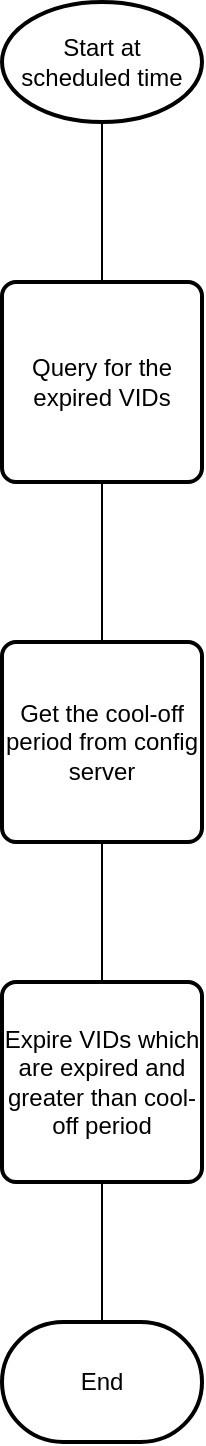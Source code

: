 <mxfile version="12.1.0" type="device" pages="1"><diagram id="dJwFx3_k7X9YvHWHNf8C" name="Page-1"><mxGraphModel dx="768" dy="483" grid="1" gridSize="10" guides="1" tooltips="1" connect="1" arrows="1" fold="1" page="1" pageScale="1" pageWidth="850" pageHeight="1100" math="0" shadow="0"><root><mxCell id="0"/><mxCell id="1" parent="0"/><mxCell id="5E5a84s2dMgMMcuLmJw7-17" style="edgeStyle=orthogonalEdgeStyle;rounded=0;orthogonalLoop=1;jettySize=auto;html=1;entryX=0.5;entryY=0;entryDx=0;entryDy=0;endArrow=none;endFill=0;" parent="1" source="5E5a84s2dMgMMcuLmJw7-1" target="5E5a84s2dMgMMcuLmJw7-2" edge="1"><mxGeometry relative="1" as="geometry"/></mxCell><mxCell id="5E5a84s2dMgMMcuLmJw7-1" value="Start at &lt;br&gt;scheduled time" style="strokeWidth=2;html=1;shape=mxgraph.flowchart.start_1;whiteSpace=wrap;" parent="1" vertex="1"><mxGeometry x="330" y="120" width="100" height="60" as="geometry"/></mxCell><mxCell id="I2InX91VoUgapKWPamgv-7" style="edgeStyle=orthogonalEdgeStyle;rounded=0;orthogonalLoop=1;jettySize=auto;html=1;entryX=0.5;entryY=0;entryDx=0;entryDy=0;endArrow=none;endFill=0;" edge="1" parent="1" source="5E5a84s2dMgMMcuLmJw7-2" target="I2InX91VoUgapKWPamgv-1"><mxGeometry relative="1" as="geometry"/></mxCell><mxCell id="5E5a84s2dMgMMcuLmJw7-2" value="Query for the expired VIDs" style="rounded=1;whiteSpace=wrap;html=1;absoluteArcSize=1;arcSize=14;strokeWidth=2;" parent="1" vertex="1"><mxGeometry x="330" y="260" width="100" height="100" as="geometry"/></mxCell><mxCell id="I2InX91VoUgapKWPamgv-8" style="edgeStyle=orthogonalEdgeStyle;rounded=0;orthogonalLoop=1;jettySize=auto;html=1;entryX=0.5;entryY=0;entryDx=0;entryDy=0;endArrow=none;endFill=0;" edge="1" parent="1" source="I2InX91VoUgapKWPamgv-1" target="I2InX91VoUgapKWPamgv-5"><mxGeometry relative="1" as="geometry"/></mxCell><mxCell id="I2InX91VoUgapKWPamgv-1" value="Get the cool-off period from config server" style="rounded=1;whiteSpace=wrap;html=1;absoluteArcSize=1;arcSize=14;strokeWidth=2;" vertex="1" parent="1"><mxGeometry x="330" y="440" width="100" height="100" as="geometry"/></mxCell><mxCell id="I2InX91VoUgapKWPamgv-10" style="edgeStyle=orthogonalEdgeStyle;rounded=0;orthogonalLoop=1;jettySize=auto;html=1;entryX=0.5;entryY=0;entryDx=0;entryDy=0;entryPerimeter=0;endArrow=none;endFill=0;" edge="1" parent="1" source="I2InX91VoUgapKWPamgv-5" target="I2InX91VoUgapKWPamgv-9"><mxGeometry relative="1" as="geometry"/></mxCell><mxCell id="I2InX91VoUgapKWPamgv-5" value="Expire VIDs which are expired and greater than cool-off period" style="rounded=1;whiteSpace=wrap;html=1;absoluteArcSize=1;arcSize=14;strokeWidth=2;" vertex="1" parent="1"><mxGeometry x="330" y="610" width="100" height="100" as="geometry"/></mxCell><mxCell id="I2InX91VoUgapKWPamgv-9" value="End" style="strokeWidth=2;html=1;shape=mxgraph.flowchart.terminator;whiteSpace=wrap;" vertex="1" parent="1"><mxGeometry x="330" y="780" width="100" height="60" as="geometry"/></mxCell></root></mxGraphModel></diagram></mxfile>